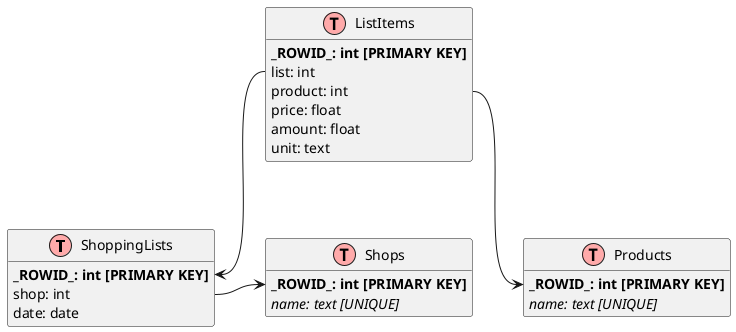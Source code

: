@startuml
!define table(x) class x << (T,#FFAAAA) >>
!define field(x,t) x: t
!define primary_key(x) <b>x [PRIMARY KEY]</b>
!define unique(x) <i>x [UNIQUE]</i>
!define reference(t_src, f_src, t_dst, f_dst, dashes) t_src::f_src dashes> t_dst::f_dst
hide empty members

table(ShoppingLists) {
  primary_key(field(_ROWID_, int))
  field(shop, int)
  field(date, date)
}

table(Shops) {
  primary_key(field(_ROWID_, int))
  unique(field(name, text))
}

table(Products) {
  primary_key(field(_ROWID_, int))
  unique(field(name, text))
}

table(ListItems) {
  primary_key(field(_ROWID_, int))
  field(list, int)
  field(product, int)
  field(price, float)
  field(amount, float)
  field(unit, text)
}

reference(ListItems, list, ShoppingLists, _ROWID_, --)
reference(ListItems, product, Products, _ROWID_, --)
reference(ShoppingLists, shop, Shops, _ROWID_, -)

@enduml cannot with current version (7876). You can use the followin